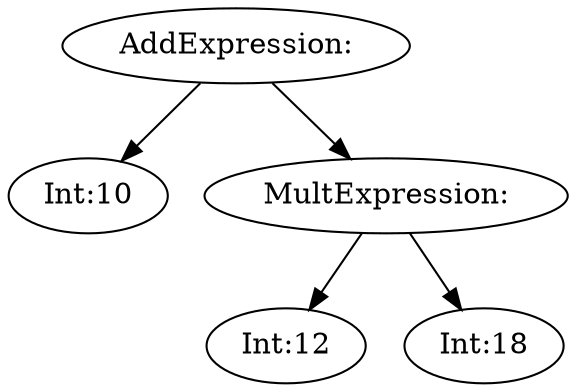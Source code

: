 digraph {
n0 [label="AddExpression:"];
n1 [label="Int:10"];
n0 -> n1
n2 [label="MultExpression:"];
n3 [label="Int:12"];
n2 -> n3
n4 [label="Int:18"];
n2 -> n4
n0 -> n2
}
